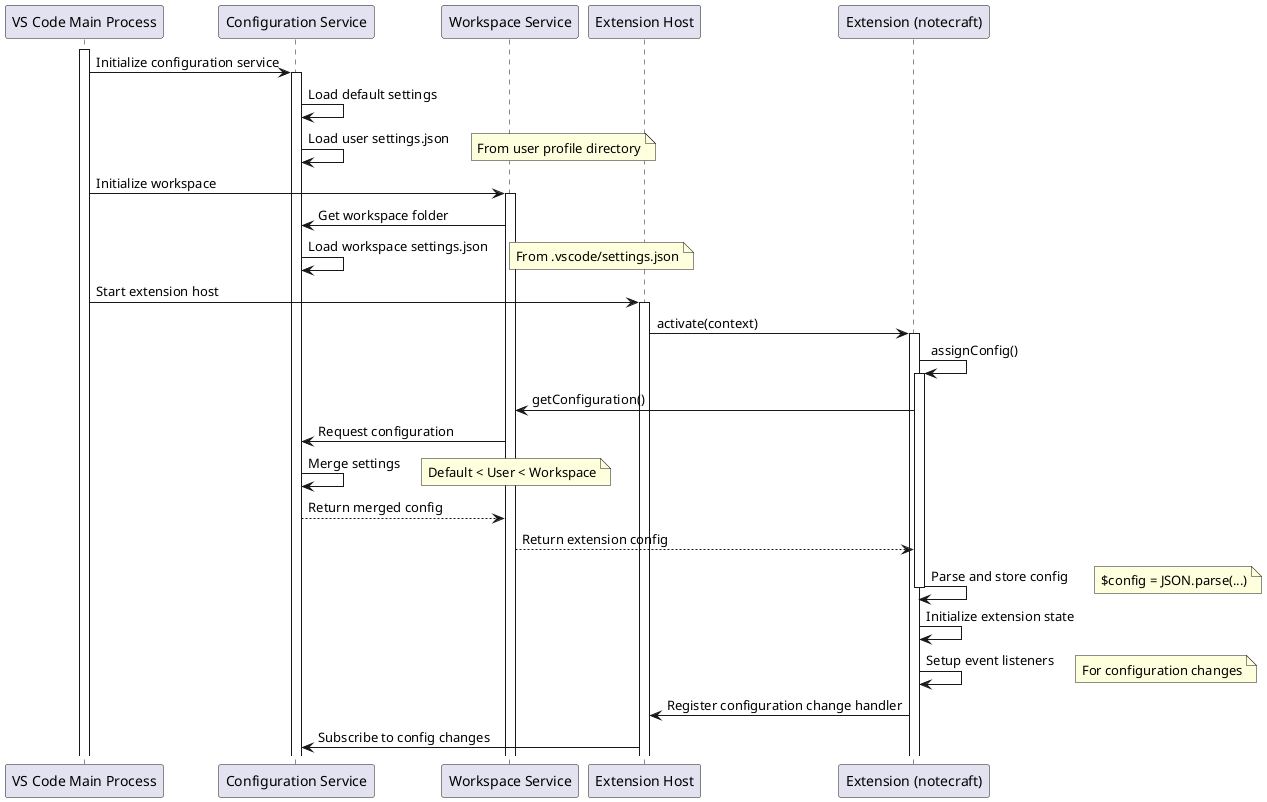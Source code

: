 @startuml VSCode Configuration Loading Mechanism

participant "VS Code Main Process" as Main
participant "Configuration Service" as Config
participant "Workspace Service" as Workspace
participant "Extension Host" as ExtHost
participant "Extension (notecraft)" as Ext

activate Main
Main -> Config : Initialize configuration service
activate Config

Config -> Config : Load default settings
Config -> Config : Load user settings.json
note right: From user profile directory

Main -> Workspace : Initialize workspace
activate Workspace
Workspace -> Config : Get workspace folder
Config -> Config : Load workspace settings.json
note right: From .vscode/settings.json

Main -> ExtHost : Start extension host
activate ExtHost

ExtHost -> Ext : activate(context)
activate Ext

Ext -> Ext : assignConfig()
activate Ext
Ext -> Workspace : getConfiguration()
Workspace -> Config : Request configuration
Config -> Config : Merge settings
note right: Default < User < Workspace
Config --> Workspace : Return merged config
Workspace --> Ext : Return extension config
Ext -> Ext : Parse and store config
note right: $config = JSON.parse(...)
deactivate Ext

Ext -> Ext : Initialize extension state
Ext -> Ext : Setup event listeners
note right: For configuration changes

Ext -> ExtHost : Register configuration change handler
ExtHost -> Config : Subscribe to config changes

@enduml